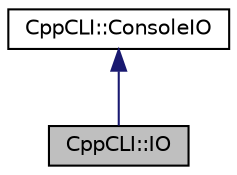 digraph "CppCLI::IO"
{
 // LATEX_PDF_SIZE
  edge [fontname="Helvetica",fontsize="10",labelfontname="Helvetica",labelfontsize="10"];
  node [fontname="Helvetica",fontsize="10",shape=record];
  Node1 [label="CppCLI::IO",height=0.2,width=0.4,color="black", fillcolor="grey75", style="filled", fontcolor="black",tooltip=" "];
  Node2 -> Node1 [dir="back",color="midnightblue",fontsize="10",style="solid",fontname="Helvetica"];
  Node2 [label="CppCLI::ConsoleIO",height=0.2,width=0.4,color="black", fillcolor="white", style="filled",URL="$classCppCLI_1_1ConsoleIO.html",tooltip=" "];
}
